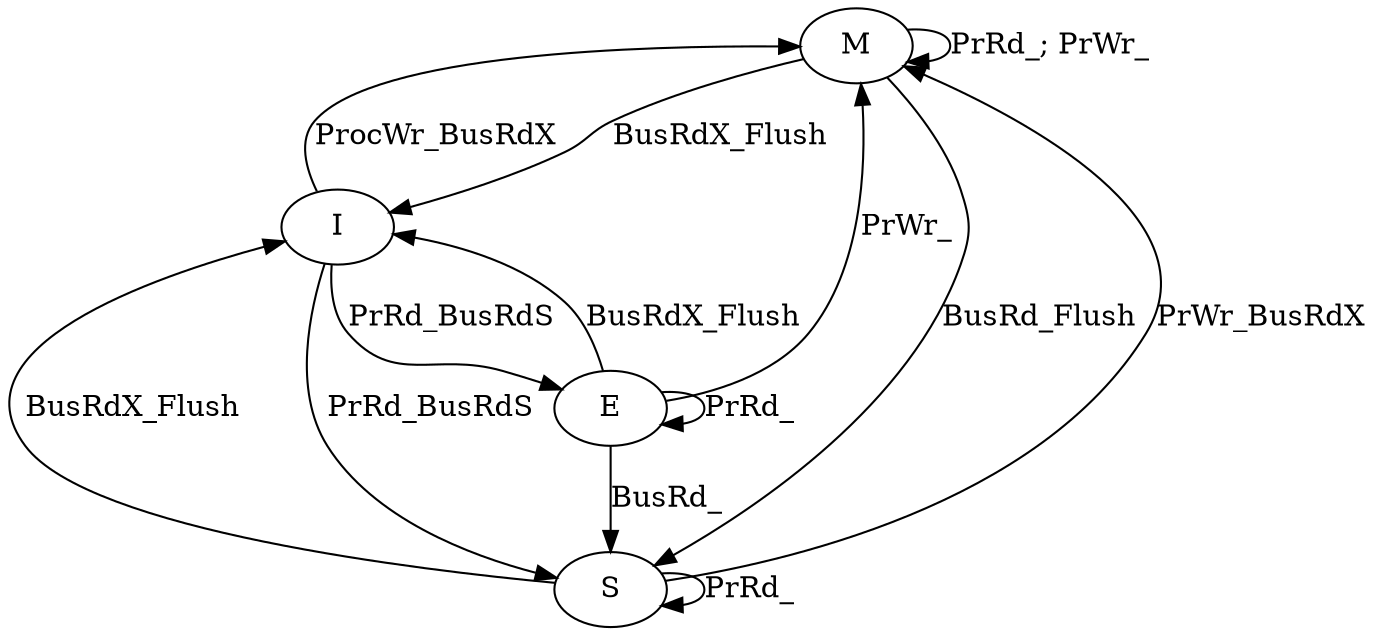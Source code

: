 digraph MESI {
    // bus initiated transaction
    M -> I [label="BusRdX_Flush"];
    M -> S [label="BusRd_Flush"];

    E -> I [label="BusRdX_Flush"];
    E -> S [label="BusRd_"];

    S -> I [label="BusRdX_Flush"];

    // processor initiated transactions
    M -> M [label="PrRd_; PrWr_"];

    E -> M [label="PrWr_"];
    E -> E [label="PrRd_"];

    S -> M [label="PrWr_BusRdX"];
    S -> S [label="PrRd_"];

    I -> S [label="PrRd_BusRdS"];
    I -> E [label="PrRd_BusRdS"];
    I -> M [label="ProcWr_BusRdX"];
} 

